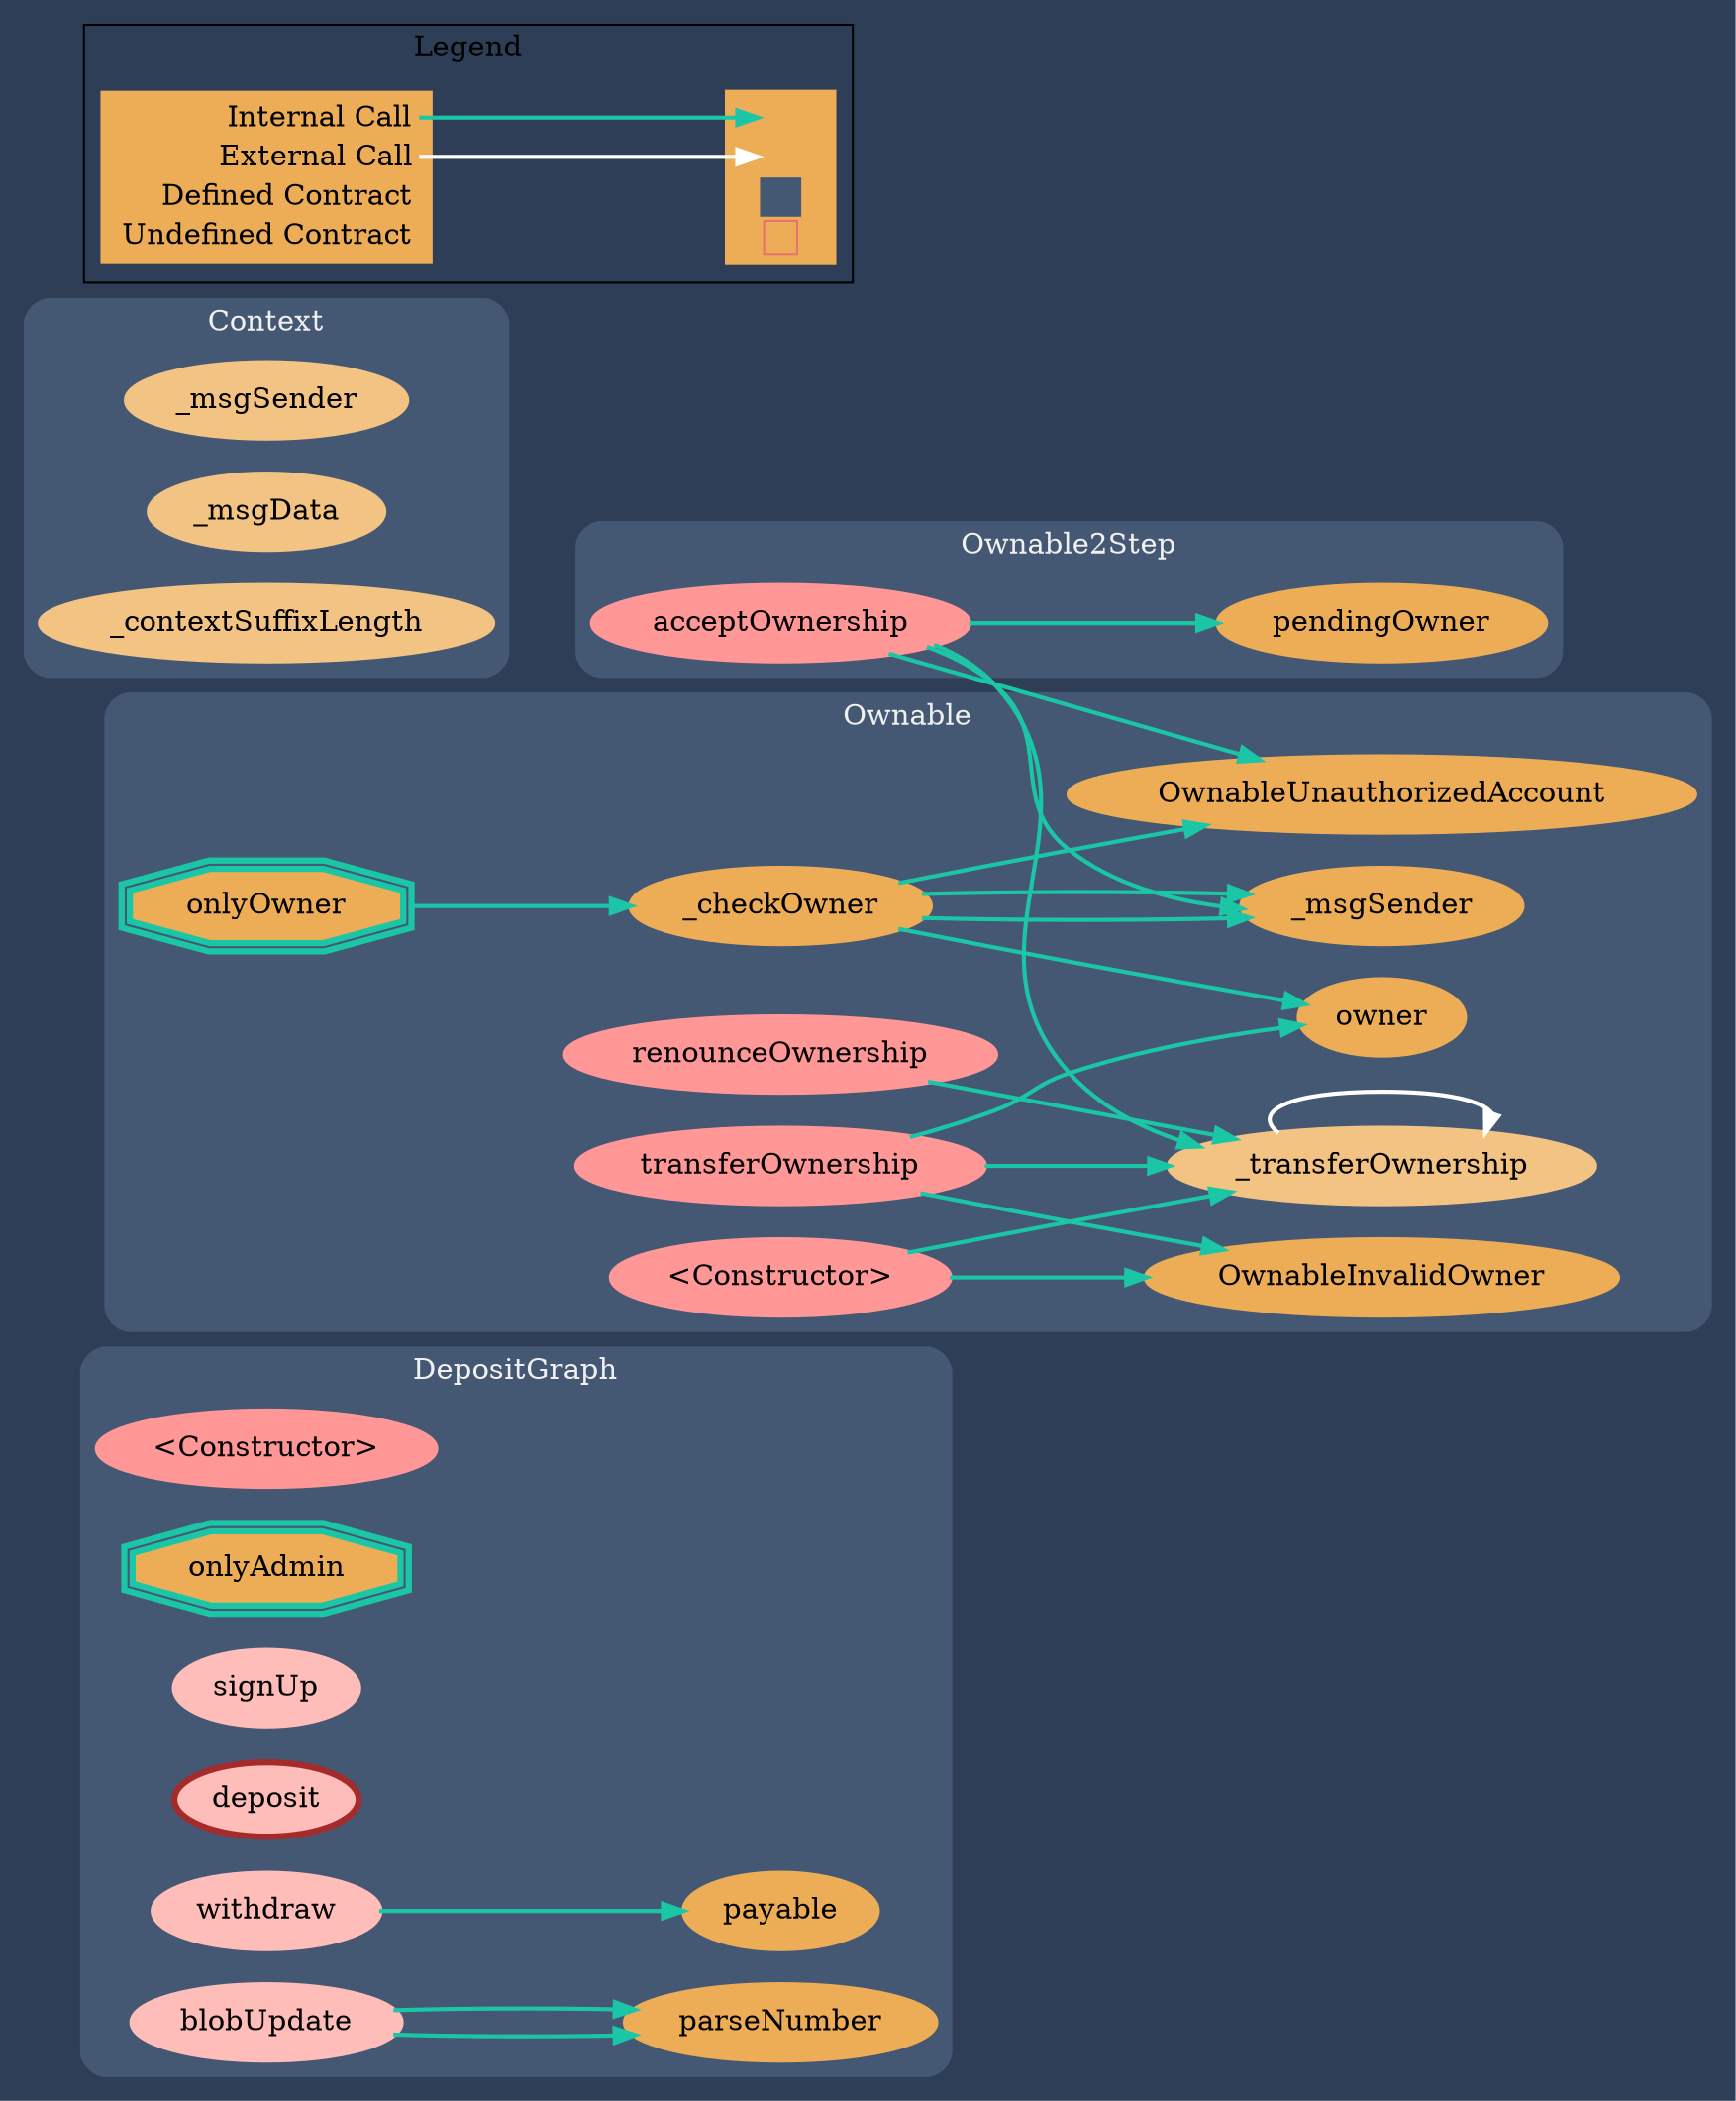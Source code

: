 digraph G {
  graph [ ratio = "auto", page = "100", compound =true, bgcolor = "#2e3e56" ];
  node [ style = "filled", fillcolor = "#edad56", color = "#edad56", penwidth =3 ];
  edge [ color = "#fcfcfc", penwidth =2, fontname = "helvetica Neue Ultra Light" ];
subgraph "clusterDepositGraph" {
  graph [ label = "DepositGraph", color = "#445773", fontcolor = "#f0f0f0", style = "rounded", bgcolor = "#445773" ];
  "DepositGraph.<Constructor>" [ label = "<Constructor>", color = "#FF9797", fillcolor = "#FF9797" ];
  "DepositGraph.onlyAdmin" [ label = "onlyAdmin", color = "#1bc6a6", shape =doubleoctagon ];
  "DepositGraph.signUp" [ label = "signUp", color = "#ffbdb9", fillcolor = "#ffbdb9" ];
  "DepositGraph.deposit" [ label = "deposit", color = "brown", fillcolor = "#ffbdb9" ];
  "DepositGraph.withdraw" [ label = "withdraw", color = "#ffbdb9", fillcolor = "#ffbdb9" ];
  "DepositGraph.blobUpdate" [ label = "blobUpdate", color = "#ffbdb9", fillcolor = "#ffbdb9" ];
  "DepositGraph.parseNumber" [ label = "parseNumber" ];
  "DepositGraph.payable" [ label = "payable" ];
}

subgraph "clusterOwnable" {
  graph [ label = "Ownable", color = "#445773", fontcolor = "#f0f0f0", style = "rounded", bgcolor = "#445773" ];
  "Ownable.<Constructor>" [ label = "<Constructor>", color = "#FF9797", fillcolor = "#FF9797" ];
  "Ownable.onlyOwner" [ label = "onlyOwner", color = "#1bc6a6", shape =doubleoctagon ];
  "Ownable.owner" [ label = "owner" ];
  "Ownable._checkOwner" [ label = "_checkOwner" ];
  "Ownable.renounceOwnership" [ label = "renounceOwnership", color = "#FF9797", fillcolor = "#FF9797" ];
  "Ownable.transferOwnership" [ label = "transferOwnership", color = "#FF9797", fillcolor = "#FF9797" ];
  "Ownable._transferOwnership" [ label = "_transferOwnership" ];
  "Ownable.OwnableInvalidOwner" [ label = "OwnableInvalidOwner" ];
  "Ownable._msgSender" [ label = "_msgSender" ];
  "Ownable.OwnableUnauthorizedAccount" [ label = "OwnableUnauthorizedAccount" ];
}

subgraph "clusterContext" {
  graph [ label = "Context", color = "#445773", fontcolor = "#f0f0f0", style = "rounded", bgcolor = "#445773" ];
  "Context._msgSender" [ label = "_msgSender", color = "#f2c383", fillcolor = "#f2c383" ];
  "Context._msgData" [ label = "_msgData", color = "#f2c383", fillcolor = "#f2c383" ];
  "Context._contextSuffixLength" [ label = "_contextSuffixLength", color = "#f2c383", fillcolor = "#f2c383" ];
}

subgraph "clusterOwnable2Step" {
  graph [ label = "Ownable2Step", color = "#445773", fontcolor = "#f0f0f0", style = "rounded", bgcolor = "#445773" ];
  "Ownable2Step.pendingOwner" [ label = "pendingOwner" ];
  "Ownable.transferOwnership" [ label = "transferOwnership", color = "#FF9797", fillcolor = "#FF9797" ];
  "Ownable._transferOwnership" [ label = "_transferOwnership", color = "#f2c383", fillcolor = "#f2c383" ];
  "Ownable2Step.acceptOwnership" [ label = "acceptOwnership", color = "#FF9797", fillcolor = "#FF9797" ];
}

  "DepositGraph.withdraw";
  "DepositGraph.payable";
  "DepositGraph.blobUpdate";
  "DepositGraph.parseNumber";
  "Ownable.<Constructor>";
  "Ownable.OwnableInvalidOwner";
  "Ownable._transferOwnership";
  "Ownable.onlyOwner";
  "Ownable._checkOwner";
  "Ownable.owner";
  "Ownable._msgSender";
  "Ownable.OwnableUnauthorizedAccount";
  "Ownable.renounceOwnership";
  "Ownable.transferOwnership";
  "Ownable2Step.acceptOwnership";
  "Ownable2Step.pendingOwner";
  "DepositGraph.withdraw" -> "DepositGraph.payable" [ color = "#1bc6a6" ];
  "DepositGraph.blobUpdate" -> "DepositGraph.parseNumber" [ color = "#1bc6a6" ];
  "DepositGraph.blobUpdate" -> "DepositGraph.parseNumber" [ color = "#1bc6a6" ];
  "Ownable.<Constructor>" -> "Ownable.OwnableInvalidOwner" [ color = "#1bc6a6" ];
  "Ownable.<Constructor>" -> "Ownable._transferOwnership" [ color = "#1bc6a6" ];
  "Ownable.onlyOwner" -> "Ownable._checkOwner" [ color = "#1bc6a6" ];
  "Ownable._checkOwner" -> "Ownable.owner" [ color = "#1bc6a6" ];
  "Ownable._checkOwner" -> "Ownable._msgSender" [ color = "#1bc6a6" ];
  "Ownable._checkOwner" -> "Ownable.OwnableUnauthorizedAccount" [ color = "#1bc6a6" ];
  "Ownable._checkOwner" -> "Ownable._msgSender" [ color = "#1bc6a6" ];
  "Ownable.renounceOwnership" -> "Ownable._transferOwnership" [ color = "#1bc6a6" ];
  "Ownable.transferOwnership" -> "Ownable.OwnableInvalidOwner" [ color = "#1bc6a6" ];
  "Ownable.transferOwnership" -> "Ownable._transferOwnership" [ color = "#1bc6a6" ];
  "Ownable.transferOwnership" -> "Ownable.owner" [ color = "#1bc6a6" ];
  "Ownable._transferOwnership" -> "Ownable._transferOwnership" [ color = "white" ];
  "Ownable2Step.acceptOwnership" -> "Ownable._msgSender" [ color = "#1bc6a6" ];
  "Ownable2Step.acceptOwnership" -> "Ownable2Step.pendingOwner" [ color = "#1bc6a6" ];
  "Ownable2Step.acceptOwnership" -> "Ownable.OwnableUnauthorizedAccount" [ color = "#1bc6a6" ];
  "Ownable2Step.acceptOwnership" -> "Ownable._transferOwnership" [ color = "#1bc6a6" ];


rankdir=LR
node [shape=plaintext]
subgraph cluster_01 { 
label = "Legend";
key [label=<<table border="0" cellpadding="2" cellspacing="0" cellborder="0">
  <tr><td align="right" port="i1">Internal Call</td></tr>
  <tr><td align="right" port="i2">External Call</td></tr>
  <tr><td align="right" port="i3">Defined Contract</td></tr>
  <tr><td align="right" port="i4">Undefined Contract</td></tr>
  </table>>]
key2 [label=<<table border="0" cellpadding="2" cellspacing="0" cellborder="0">
  <tr><td port="i1">&nbsp;&nbsp;&nbsp;</td></tr>
  <tr><td port="i2">&nbsp;&nbsp;&nbsp;</td></tr>
  <tr><td port="i3" bgcolor="#445773">&nbsp;&nbsp;&nbsp;</td></tr>
  <tr><td port="i4">
    <table border="1" cellborder="0" cellspacing="0" cellpadding="7" color="#e8726d">
      <tr>
       <td></td>
      </tr>
     </table>
  </td></tr>
  </table>>]
key:i1:e -> key2:i1:w [color="#1bc6a6"]
key:i2:e -> key2:i2:w [color="white"]
}
}
